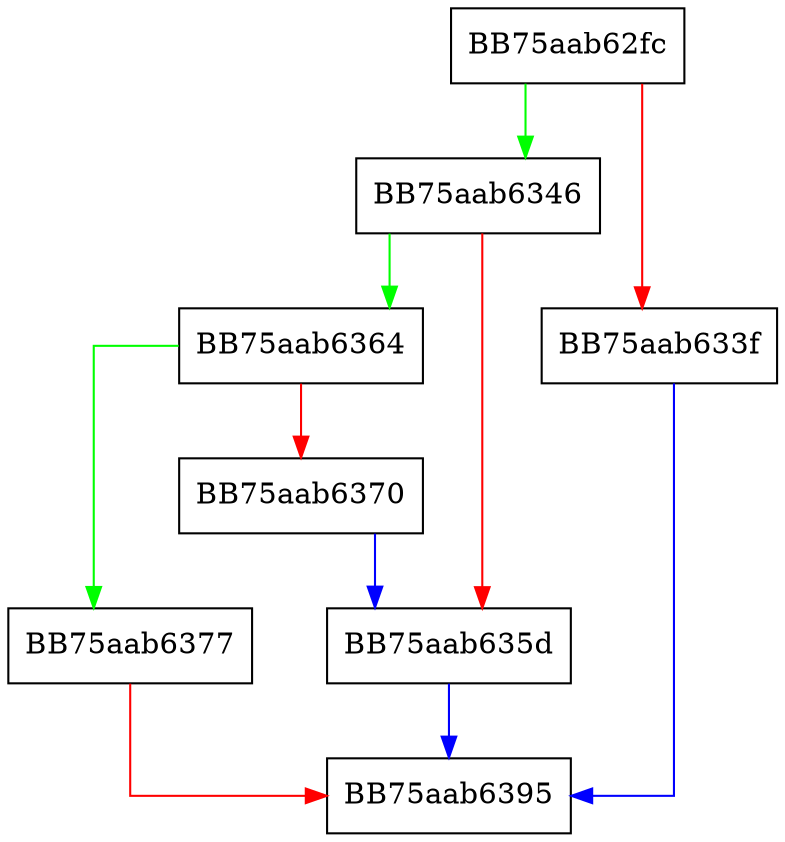 digraph add_friendly_threat {
  node [shape="box"];
  graph [splines=ortho];
  BB75aab62fc -> BB75aab6346 [color="green"];
  BB75aab62fc -> BB75aab633f [color="red"];
  BB75aab633f -> BB75aab6395 [color="blue"];
  BB75aab6346 -> BB75aab6364 [color="green"];
  BB75aab6346 -> BB75aab635d [color="red"];
  BB75aab635d -> BB75aab6395 [color="blue"];
  BB75aab6364 -> BB75aab6377 [color="green"];
  BB75aab6364 -> BB75aab6370 [color="red"];
  BB75aab6370 -> BB75aab635d [color="blue"];
  BB75aab6377 -> BB75aab6395 [color="red"];
}